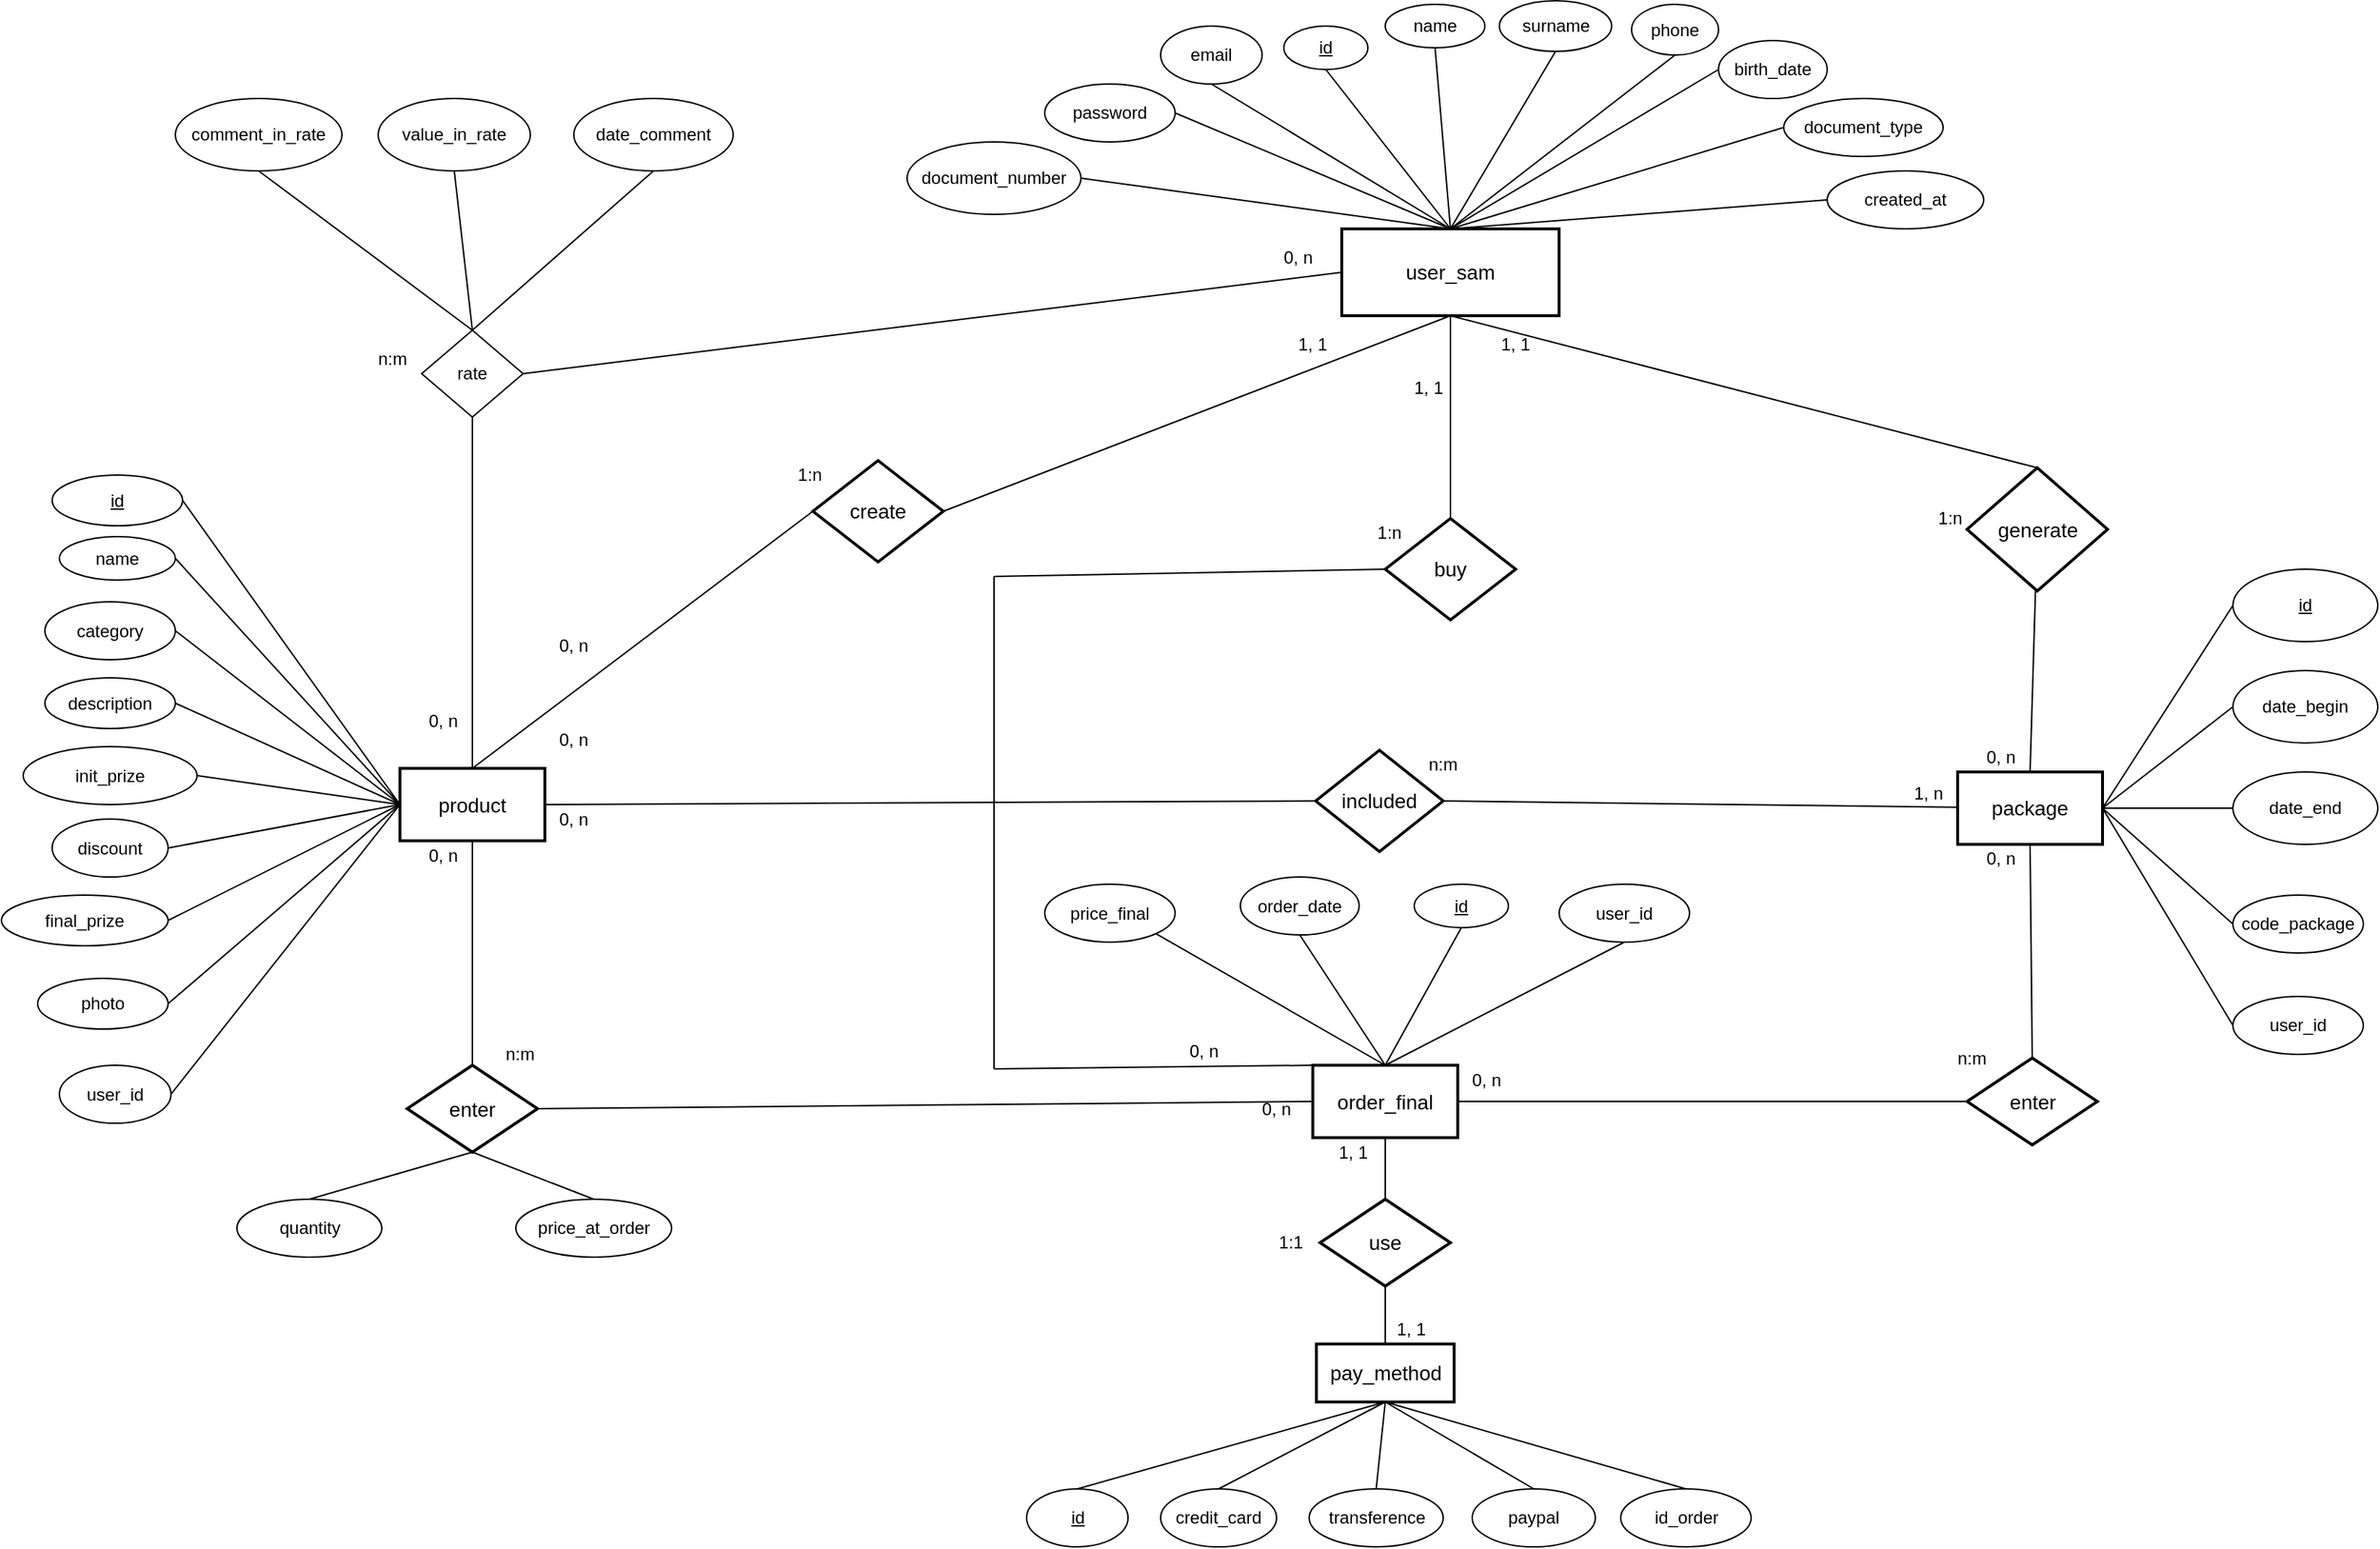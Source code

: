 <mxfile version="12.4.3" type="device" pages="1"><diagram id="G71rT8HJnKsTmtslWKr6" name="Page-1"><mxGraphModel dx="2122" dy="604" grid="1" gridSize="10" guides="1" tooltips="1" connect="1" arrows="1" fold="1" page="1" pageScale="1" pageWidth="850" pageHeight="1100" math="0" shadow="0"><root><mxCell id="0"/><mxCell id="1" parent="0"/><mxCell id="eDVzGxMqrmgZWCTIbUD5-2" value="user_sam" style="strokeWidth=2;whiteSpace=wrap;html=1;align=center;fontSize=14;" parent="1" vertex="1"><mxGeometry x="340" y="260" width="150" height="60" as="geometry"/></mxCell><mxCell id="eDVzGxMqrmgZWCTIbUD5-3" value="name" style="ellipse;whiteSpace=wrap;html=1;" parent="1" vertex="1"><mxGeometry x="370" y="105" width="68.75" height="30" as="geometry"/></mxCell><mxCell id="eDVzGxMqrmgZWCTIbUD5-4" value="surname" style="ellipse;whiteSpace=wrap;html=1;" parent="1" vertex="1"><mxGeometry x="448.75" y="102.5" width="77.5" height="35" as="geometry"/></mxCell><mxCell id="eDVzGxMqrmgZWCTIbUD5-5" value="phone" style="ellipse;whiteSpace=wrap;html=1;" parent="1" vertex="1"><mxGeometry x="540" y="105" width="60" height="35" as="geometry"/></mxCell><mxCell id="eDVzGxMqrmgZWCTIbUD5-7" value="birth_date" style="ellipse;whiteSpace=wrap;html=1;" parent="1" vertex="1"><mxGeometry x="600" y="130" width="75" height="40" as="geometry"/></mxCell><mxCell id="eDVzGxMqrmgZWCTIbUD5-8" value="document_type" style="ellipse;whiteSpace=wrap;html=1;" parent="1" vertex="1"><mxGeometry x="645" y="170" width="110" height="40" as="geometry"/></mxCell><mxCell id="eDVzGxMqrmgZWCTIbUD5-9" value="&lt;u&gt;id&lt;/u&gt;" style="ellipse;whiteSpace=wrap;html=1;" parent="1" vertex="1"><mxGeometry x="300" y="120" width="58" height="30" as="geometry"/></mxCell><mxCell id="eDVzGxMqrmgZWCTIbUD5-10" value="email" style="ellipse;whiteSpace=wrap;html=1;" parent="1" vertex="1"><mxGeometry x="215" y="120" width="70" height="40" as="geometry"/></mxCell><mxCell id="eDVzGxMqrmgZWCTIbUD5-11" value="password" style="ellipse;whiteSpace=wrap;html=1;" parent="1" vertex="1"><mxGeometry x="135" y="160" width="90" height="40" as="geometry"/></mxCell><mxCell id="eDVzGxMqrmgZWCTIbUD5-15" value="" style="endArrow=none;html=1;exitX=1;exitY=0.5;exitDx=0;exitDy=0;entryX=0.5;entryY=0;entryDx=0;entryDy=0;" parent="1" source="eDVzGxMqrmgZWCTIbUD5-11" target="eDVzGxMqrmgZWCTIbUD5-2" edge="1"><mxGeometry width="50" height="50" relative="1" as="geometry"><mxPoint x="10" y="320" as="sourcePoint"/><mxPoint x="420" y="210" as="targetPoint"/></mxGeometry></mxCell><mxCell id="eDVzGxMqrmgZWCTIbUD5-16" value="" style="endArrow=none;html=1;entryX=0.5;entryY=0;entryDx=0;entryDy=0;exitX=0.5;exitY=1;exitDx=0;exitDy=0;" parent="1" source="eDVzGxMqrmgZWCTIbUD5-10" target="eDVzGxMqrmgZWCTIbUD5-2" edge="1"><mxGeometry width="50" height="50" relative="1" as="geometry"><mxPoint x="10" y="320" as="sourcePoint"/><mxPoint x="60" y="270" as="targetPoint"/></mxGeometry></mxCell><mxCell id="eDVzGxMqrmgZWCTIbUD5-17" value="" style="endArrow=none;html=1;entryX=0.5;entryY=0;entryDx=0;entryDy=0;exitX=0.5;exitY=1;exitDx=0;exitDy=0;" parent="1" source="eDVzGxMqrmgZWCTIbUD5-9" target="eDVzGxMqrmgZWCTIbUD5-2" edge="1"><mxGeometry width="50" height="50" relative="1" as="geometry"><mxPoint x="10" y="320" as="sourcePoint"/><mxPoint x="60" y="270" as="targetPoint"/></mxGeometry></mxCell><mxCell id="eDVzGxMqrmgZWCTIbUD5-18" value="" style="endArrow=none;html=1;entryX=0.5;entryY=0;entryDx=0;entryDy=0;exitX=0.5;exitY=1;exitDx=0;exitDy=0;" parent="1" source="eDVzGxMqrmgZWCTIbUD5-3" target="eDVzGxMqrmgZWCTIbUD5-2" edge="1"><mxGeometry width="50" height="50" relative="1" as="geometry"><mxPoint x="10" y="320" as="sourcePoint"/><mxPoint x="60" y="270" as="targetPoint"/></mxGeometry></mxCell><mxCell id="eDVzGxMqrmgZWCTIbUD5-19" value="" style="endArrow=none;html=1;entryX=0.5;entryY=0;entryDx=0;entryDy=0;exitX=0.5;exitY=1;exitDx=0;exitDy=0;" parent="1" source="eDVzGxMqrmgZWCTIbUD5-4" target="eDVzGxMqrmgZWCTIbUD5-2" edge="1"><mxGeometry width="50" height="50" relative="1" as="geometry"><mxPoint x="10" y="320" as="sourcePoint"/><mxPoint x="60" y="270" as="targetPoint"/></mxGeometry></mxCell><mxCell id="eDVzGxMqrmgZWCTIbUD5-20" value="" style="endArrow=none;html=1;entryX=0.5;entryY=0;entryDx=0;entryDy=0;exitX=0.5;exitY=1;exitDx=0;exitDy=0;" parent="1" source="eDVzGxMqrmgZWCTIbUD5-5" target="eDVzGxMqrmgZWCTIbUD5-2" edge="1"><mxGeometry width="50" height="50" relative="1" as="geometry"><mxPoint x="10" y="320" as="sourcePoint"/><mxPoint x="60" y="270" as="targetPoint"/></mxGeometry></mxCell><mxCell id="eDVzGxMqrmgZWCTIbUD5-22" value="" style="endArrow=none;html=1;entryX=0.5;entryY=0;entryDx=0;entryDy=0;exitX=0;exitY=0.5;exitDx=0;exitDy=0;" parent="1" source="eDVzGxMqrmgZWCTIbUD5-7" target="eDVzGxMqrmgZWCTIbUD5-2" edge="1"><mxGeometry width="50" height="50" relative="1" as="geometry"><mxPoint x="10" y="320" as="sourcePoint"/><mxPoint x="60" y="270" as="targetPoint"/></mxGeometry></mxCell><mxCell id="eDVzGxMqrmgZWCTIbUD5-23" value="" style="endArrow=none;html=1;entryX=0;entryY=0.5;entryDx=0;entryDy=0;exitX=0.5;exitY=0;exitDx=0;exitDy=0;" parent="1" source="eDVzGxMqrmgZWCTIbUD5-2" target="eDVzGxMqrmgZWCTIbUD5-8" edge="1"><mxGeometry width="50" height="50" relative="1" as="geometry"><mxPoint x="10" y="320" as="sourcePoint"/><mxPoint x="60" y="270" as="targetPoint"/></mxGeometry></mxCell><mxCell id="eDVzGxMqrmgZWCTIbUD5-27" value="" style="endArrow=none;html=1;entryX=1;entryY=0.5;entryDx=0;entryDy=0;exitX=0.5;exitY=1;exitDx=0;exitDy=0;" parent="1" source="eDVzGxMqrmgZWCTIbUD5-2" target="eDVzGxMqrmgZWCTIbUD5-31" edge="1"><mxGeometry width="50" height="50" relative="1" as="geometry"><mxPoint x="-90" y="600" as="sourcePoint"/><mxPoint x="-160" y="470" as="targetPoint"/></mxGeometry></mxCell><mxCell id="eDVzGxMqrmgZWCTIbUD5-28" value="" style="endArrow=none;html=1;entryX=0.5;entryY=1;entryDx=0;entryDy=0;exitX=0.5;exitY=0;exitDx=0;exitDy=0;" parent="1" source="eDVzGxMqrmgZWCTIbUD5-53" target="eDVzGxMqrmgZWCTIbUD5-2" edge="1"><mxGeometry width="50" height="50" relative="1" as="geometry"><mxPoint x="415" y="460" as="sourcePoint"/><mxPoint x="-40" y="550" as="targetPoint"/></mxGeometry></mxCell><mxCell id="eDVzGxMqrmgZWCTIbUD5-29" value="" style="endArrow=none;html=1;entryX=0.5;entryY=0;entryDx=0;entryDy=0;exitX=0.5;exitY=1;exitDx=0;exitDy=0;" parent="1" source="eDVzGxMqrmgZWCTIbUD5-2" target="eDVzGxMqrmgZWCTIbUD5-65" edge="1"><mxGeometry width="50" height="50" relative="1" as="geometry"><mxPoint x="-90" y="600" as="sourcePoint"/><mxPoint x="860" y="460" as="targetPoint"/></mxGeometry></mxCell><mxCell id="eDVzGxMqrmgZWCTIbUD5-30" value="product" style="strokeWidth=2;whiteSpace=wrap;html=1;align=center;fontSize=14;" parent="1" vertex="1"><mxGeometry x="-310" y="632.5" width="100" height="50" as="geometry"/></mxCell><mxCell id="eDVzGxMqrmgZWCTIbUD5-31" value="create" style="shape=rhombus;strokeWidth=2;fontSize=17;perimeter=rhombusPerimeter;whiteSpace=wrap;html=1;align=center;fontSize=14;" parent="1" vertex="1"><mxGeometry x="-25" y="420" width="90" height="70" as="geometry"/></mxCell><mxCell id="eDVzGxMqrmgZWCTIbUD5-33" value="" style="endArrow=none;html=1;entryX=0.5;entryY=0;entryDx=0;entryDy=0;exitX=0;exitY=0.5;exitDx=0;exitDy=0;" parent="1" source="eDVzGxMqrmgZWCTIbUD5-31" target="eDVzGxMqrmgZWCTIbUD5-30" edge="1"><mxGeometry width="50" height="50" relative="1" as="geometry"><mxPoint x="-90" y="920" as="sourcePoint"/><mxPoint x="-40" y="870" as="targetPoint"/></mxGeometry></mxCell><mxCell id="eDVzGxMqrmgZWCTIbUD5-34" value="&lt;u&gt;id&lt;/u&gt;" style="ellipse;whiteSpace=wrap;html=1;" parent="1" vertex="1"><mxGeometry x="-550" y="430" width="90" height="35" as="geometry"/></mxCell><mxCell id="eDVzGxMqrmgZWCTIbUD5-35" value="name" style="ellipse;whiteSpace=wrap;html=1;" parent="1" vertex="1"><mxGeometry x="-545" y="472.5" width="80" height="30" as="geometry"/></mxCell><mxCell id="eDVzGxMqrmgZWCTIbUD5-36" value="category" style="ellipse;whiteSpace=wrap;html=1;" parent="1" vertex="1"><mxGeometry x="-555" y="517.5" width="90" height="40" as="geometry"/></mxCell><mxCell id="eDVzGxMqrmgZWCTIbUD5-37" value="description" style="ellipse;whiteSpace=wrap;html=1;" parent="1" vertex="1"><mxGeometry x="-555" y="570" width="90" height="35" as="geometry"/></mxCell><mxCell id="eDVzGxMqrmgZWCTIbUD5-38" value="init_prize" style="ellipse;whiteSpace=wrap;html=1;" parent="1" vertex="1"><mxGeometry x="-570" y="617.5" width="120" height="40" as="geometry"/></mxCell><mxCell id="eDVzGxMqrmgZWCTIbUD5-39" value="" style="endArrow=none;html=1;entryX=0;entryY=0.5;entryDx=0;entryDy=0;exitX=1;exitY=0.5;exitDx=0;exitDy=0;" parent="1" source="eDVzGxMqrmgZWCTIbUD5-34" target="eDVzGxMqrmgZWCTIbUD5-30" edge="1"><mxGeometry width="50" height="50" relative="1" as="geometry"><mxPoint x="-320" y="847.5" as="sourcePoint"/><mxPoint x="-270" y="797.5" as="targetPoint"/></mxGeometry></mxCell><mxCell id="eDVzGxMqrmgZWCTIbUD5-40" value="" style="endArrow=none;html=1;entryX=0;entryY=0.5;entryDx=0;entryDy=0;exitX=1;exitY=0.5;exitDx=0;exitDy=0;" parent="1" source="eDVzGxMqrmgZWCTIbUD5-35" target="eDVzGxMqrmgZWCTIbUD5-30" edge="1"><mxGeometry width="50" height="50" relative="1" as="geometry"><mxPoint x="-320" y="847.5" as="sourcePoint"/><mxPoint x="-270" y="797.5" as="targetPoint"/></mxGeometry></mxCell><mxCell id="eDVzGxMqrmgZWCTIbUD5-41" value="" style="endArrow=none;html=1;entryX=0;entryY=0.5;entryDx=0;entryDy=0;exitX=1;exitY=0.5;exitDx=0;exitDy=0;" parent="1" source="eDVzGxMqrmgZWCTIbUD5-36" target="eDVzGxMqrmgZWCTIbUD5-30" edge="1"><mxGeometry width="50" height="50" relative="1" as="geometry"><mxPoint x="-320" y="847.5" as="sourcePoint"/><mxPoint x="-270" y="797.5" as="targetPoint"/></mxGeometry></mxCell><mxCell id="eDVzGxMqrmgZWCTIbUD5-43" value="" style="endArrow=none;html=1;entryX=0;entryY=0.5;entryDx=0;entryDy=0;exitX=1;exitY=0.5;exitDx=0;exitDy=0;" parent="1" source="eDVzGxMqrmgZWCTIbUD5-37" target="eDVzGxMqrmgZWCTIbUD5-30" edge="1"><mxGeometry width="50" height="50" relative="1" as="geometry"><mxPoint x="-320" y="917.5" as="sourcePoint"/><mxPoint x="-270" y="867.5" as="targetPoint"/></mxGeometry></mxCell><mxCell id="eDVzGxMqrmgZWCTIbUD5-44" value="" style="endArrow=none;html=1;entryX=0;entryY=0.5;entryDx=0;entryDy=0;exitX=1;exitY=0.5;exitDx=0;exitDy=0;" parent="1" source="eDVzGxMqrmgZWCTIbUD5-38" target="eDVzGxMqrmgZWCTIbUD5-30" edge="1"><mxGeometry width="50" height="50" relative="1" as="geometry"><mxPoint x="-320" y="847.5" as="sourcePoint"/><mxPoint x="-270" y="797.5" as="targetPoint"/></mxGeometry></mxCell><mxCell id="eDVzGxMqrmgZWCTIbUD5-45" value="discount" style="ellipse;whiteSpace=wrap;html=1;" parent="1" vertex="1"><mxGeometry x="-550" y="667.5" width="80" height="40" as="geometry"/></mxCell><mxCell id="eDVzGxMqrmgZWCTIbUD5-46" value="" style="endArrow=none;html=1;entryX=0;entryY=0.5;entryDx=0;entryDy=0;exitX=1;exitY=0.5;exitDx=0;exitDy=0;" parent="1" source="eDVzGxMqrmgZWCTIbUD5-45" target="eDVzGxMqrmgZWCTIbUD5-30" edge="1"><mxGeometry width="50" height="50" relative="1" as="geometry"><mxPoint x="-320" y="907.5" as="sourcePoint"/><mxPoint x="-270" y="857.5" as="targetPoint"/></mxGeometry></mxCell><mxCell id="eDVzGxMqrmgZWCTIbUD5-47" value="enter" style="shape=rhombus;strokeWidth=2;fontSize=17;perimeter=rhombusPerimeter;whiteSpace=wrap;html=1;align=center;fontSize=14;" parent="1" vertex="1"><mxGeometry x="-305" y="837.5" width="90" height="60" as="geometry"/></mxCell><mxCell id="eDVzGxMqrmgZWCTIbUD5-48" value="order_final" style="strokeWidth=2;whiteSpace=wrap;html=1;align=center;fontSize=14;" parent="1" vertex="1"><mxGeometry x="320" y="837.5" width="100" height="50" as="geometry"/></mxCell><mxCell id="eDVzGxMqrmgZWCTIbUD5-53" value="buy" style="shape=rhombus;strokeWidth=2;fontSize=17;perimeter=rhombusPerimeter;whiteSpace=wrap;html=1;align=center;fontSize=14;" parent="1" vertex="1"><mxGeometry x="370" y="460" width="90" height="70" as="geometry"/></mxCell><mxCell id="eDVzGxMqrmgZWCTIbUD5-64" value="package" style="strokeWidth=2;whiteSpace=wrap;html=1;align=center;fontSize=14;" parent="1" vertex="1"><mxGeometry x="765" y="635" width="100" height="50" as="geometry"/></mxCell><mxCell id="eDVzGxMqrmgZWCTIbUD5-65" value="generate" style="shape=rhombus;strokeWidth=2;fontSize=17;perimeter=rhombusPerimeter;whiteSpace=wrap;html=1;align=center;fontSize=14;" parent="1" vertex="1"><mxGeometry x="771.5" y="425" width="97" height="85" as="geometry"/></mxCell><mxCell id="eDVzGxMqrmgZWCTIbUD5-67" value="" style="endArrow=none;html=1;entryX=0.5;entryY=0;entryDx=0;entryDy=0;" parent="1" source="eDVzGxMqrmgZWCTIbUD5-65" target="eDVzGxMqrmgZWCTIbUD5-64" edge="1"><mxGeometry width="50" height="50" relative="1" as="geometry"><mxPoint x="820" y="625" as="sourcePoint"/><mxPoint x="820" y="645.711" as="targetPoint"/></mxGeometry></mxCell><mxCell id="eDVzGxMqrmgZWCTIbUD5-68" value="included" style="shape=rhombus;strokeWidth=2;fontSize=17;perimeter=rhombusPerimeter;whiteSpace=wrap;html=1;align=center;fontSize=14;" parent="1" vertex="1"><mxGeometry x="322" y="620" width="88" height="70" as="geometry"/></mxCell><mxCell id="eDVzGxMqrmgZWCTIbUD5-69" value="" style="endArrow=none;html=1;entryX=0;entryY=0.5;entryDx=0;entryDy=0;exitX=1;exitY=0.5;exitDx=0;exitDy=0;" parent="1" source="eDVzGxMqrmgZWCTIbUD5-30" target="eDVzGxMqrmgZWCTIbUD5-68" edge="1"><mxGeometry width="50" height="50" relative="1" as="geometry"><mxPoint x="-250" y="1200" as="sourcePoint"/><mxPoint x="-200" y="1150" as="targetPoint"/></mxGeometry></mxCell><mxCell id="eDVzGxMqrmgZWCTIbUD5-70" value="" style="endArrow=none;html=1;entryX=1;entryY=0.5;entryDx=0;entryDy=0;" parent="1" source="eDVzGxMqrmgZWCTIbUD5-64" target="eDVzGxMqrmgZWCTIbUD5-68" edge="1"><mxGeometry width="50" height="50" relative="1" as="geometry"><mxPoint x="739.289" y="910" as="sourcePoint"/><mxPoint x="739.289" y="860" as="targetPoint"/></mxGeometry></mxCell><mxCell id="eDVzGxMqrmgZWCTIbUD5-72" value="enter" style="shape=rhombus;strokeWidth=2;fontSize=17;perimeter=rhombusPerimeter;whiteSpace=wrap;html=1;align=center;fontSize=14;" parent="1" vertex="1"><mxGeometry x="771.5" y="832.5" width="90" height="60" as="geometry"/></mxCell><mxCell id="eDVzGxMqrmgZWCTIbUD5-75" value="" style="endArrow=none;html=1;entryX=0.5;entryY=1;entryDx=0;entryDy=0;exitX=0.5;exitY=0;exitDx=0;exitDy=0;" parent="1" source="eDVzGxMqrmgZWCTIbUD5-72" target="eDVzGxMqrmgZWCTIbUD5-64" edge="1"><mxGeometry width="50" height="50" relative="1" as="geometry"><mxPoint x="800" y="860" as="sourcePoint"/><mxPoint x="850" y="810" as="targetPoint"/></mxGeometry></mxCell><mxCell id="eDVzGxMqrmgZWCTIbUD5-76" value="" style="endArrow=none;html=1;entryX=0;entryY=0.5;entryDx=0;entryDy=0;exitX=1;exitY=0.5;exitDx=0;exitDy=0;" parent="1" source="eDVzGxMqrmgZWCTIbUD5-48" target="eDVzGxMqrmgZWCTIbUD5-72" edge="1"><mxGeometry width="50" height="50" relative="1" as="geometry"><mxPoint x="630" y="1090" as="sourcePoint"/><mxPoint x="680" y="1040" as="targetPoint"/></mxGeometry></mxCell><mxCell id="eDVzGxMqrmgZWCTIbUD5-77" value="&lt;u&gt;id&lt;/u&gt;" style="ellipse;whiteSpace=wrap;html=1;" parent="1" vertex="1"><mxGeometry x="955" y="495" width="100" height="50" as="geometry"/></mxCell><mxCell id="eDVzGxMqrmgZWCTIbUD5-78" value="date_begin" style="ellipse;whiteSpace=wrap;html=1;" parent="1" vertex="1"><mxGeometry x="955" y="565" width="100" height="50" as="geometry"/></mxCell><mxCell id="eDVzGxMqrmgZWCTIbUD5-79" value="date_end" style="ellipse;whiteSpace=wrap;html=1;" parent="1" vertex="1"><mxGeometry x="955" y="635" width="100" height="50" as="geometry"/></mxCell><mxCell id="eDVzGxMqrmgZWCTIbUD5-80" value="code_package" style="ellipse;whiteSpace=wrap;html=1;" parent="1" vertex="1"><mxGeometry x="955" y="720" width="90" height="40" as="geometry"/></mxCell><mxCell id="eDVzGxMqrmgZWCTIbUD5-81" value="user_id" style="ellipse;whiteSpace=wrap;html=1;" parent="1" vertex="1"><mxGeometry x="955" y="790" width="90" height="40" as="geometry"/></mxCell><mxCell id="eDVzGxMqrmgZWCTIbUD5-84" style="edgeStyle=orthogonalEdgeStyle;rounded=0;orthogonalLoop=1;jettySize=auto;html=1;exitX=0.5;exitY=1;exitDx=0;exitDy=0;endArrow=none;endFill=0;" parent="1" edge="1"><mxGeometry relative="1" as="geometry"><mxPoint x="990" y="890" as="sourcePoint"/><mxPoint x="990" y="890" as="targetPoint"/></mxGeometry></mxCell><mxCell id="eDVzGxMqrmgZWCTIbUD5-85" value="" style="endArrow=none;html=1;entryX=0;entryY=0.5;entryDx=0;entryDy=0;exitX=1;exitY=0.5;exitDx=0;exitDy=0;" parent="1" source="eDVzGxMqrmgZWCTIbUD5-64" target="eDVzGxMqrmgZWCTIbUD5-77" edge="1"><mxGeometry width="50" height="50" relative="1" as="geometry"><mxPoint x="880" y="660" as="sourcePoint"/><mxPoint x="930" y="610" as="targetPoint"/></mxGeometry></mxCell><mxCell id="eDVzGxMqrmgZWCTIbUD5-86" value="" style="endArrow=none;html=1;entryX=0;entryY=0.5;entryDx=0;entryDy=0;exitX=1;exitY=0.5;exitDx=0;exitDy=0;" parent="1" source="eDVzGxMqrmgZWCTIbUD5-64" target="eDVzGxMqrmgZWCTIbUD5-78" edge="1"><mxGeometry width="50" height="50" relative="1" as="geometry"><mxPoint x="910" y="760" as="sourcePoint"/><mxPoint x="960" y="710" as="targetPoint"/></mxGeometry></mxCell><mxCell id="eDVzGxMqrmgZWCTIbUD5-87" value="" style="endArrow=none;html=1;entryX=0;entryY=0.5;entryDx=0;entryDy=0;exitX=1;exitY=0.5;exitDx=0;exitDy=0;" parent="1" source="eDVzGxMqrmgZWCTIbUD5-64" target="eDVzGxMqrmgZWCTIbUD5-79" edge="1"><mxGeometry width="50" height="50" relative="1" as="geometry"><mxPoint x="870" y="820" as="sourcePoint"/><mxPoint x="920" y="770" as="targetPoint"/></mxGeometry></mxCell><mxCell id="eDVzGxMqrmgZWCTIbUD5-88" value="" style="endArrow=none;html=1;entryX=0;entryY=0.5;entryDx=0;entryDy=0;exitX=1;exitY=0.5;exitDx=0;exitDy=0;" parent="1" source="eDVzGxMqrmgZWCTIbUD5-64" target="eDVzGxMqrmgZWCTIbUD5-80" edge="1"><mxGeometry width="50" height="50" relative="1" as="geometry"><mxPoint x="880" y="860" as="sourcePoint"/><mxPoint x="930" y="810" as="targetPoint"/></mxGeometry></mxCell><mxCell id="eDVzGxMqrmgZWCTIbUD5-89" value="" style="endArrow=none;html=1;entryX=0;entryY=0.5;entryDx=0;entryDy=0;exitX=1;exitY=0.5;exitDx=0;exitDy=0;" parent="1" source="eDVzGxMqrmgZWCTIbUD5-64" target="eDVzGxMqrmgZWCTIbUD5-81" edge="1"><mxGeometry width="50" height="50" relative="1" as="geometry"><mxPoint x="870" y="840" as="sourcePoint"/><mxPoint x="920" y="790" as="targetPoint"/></mxGeometry></mxCell><mxCell id="eDVzGxMqrmgZWCTIbUD5-94" value="quantity" style="ellipse;whiteSpace=wrap;html=1;" parent="1" vertex="1"><mxGeometry x="-422.5" y="930" width="100" height="40" as="geometry"/></mxCell><mxCell id="eDVzGxMqrmgZWCTIbUD5-95" value="price_at_order" style="ellipse;whiteSpace=wrap;html=1;" parent="1" vertex="1"><mxGeometry x="-230" y="930" width="107.5" height="40" as="geometry"/></mxCell><mxCell id="eDVzGxMqrmgZWCTIbUD5-96" value="" style="endArrow=none;html=1;entryX=0.5;entryY=0;entryDx=0;entryDy=0;exitX=0.5;exitY=1;exitDx=0;exitDy=0;" parent="1" source="eDVzGxMqrmgZWCTIbUD5-47" target="eDVzGxMqrmgZWCTIbUD5-94" edge="1"><mxGeometry width="50" height="50" relative="1" as="geometry"><mxPoint x="-462.5" y="1060" as="sourcePoint"/><mxPoint x="-412.5" y="1010" as="targetPoint"/></mxGeometry></mxCell><mxCell id="eDVzGxMqrmgZWCTIbUD5-97" value="" style="endArrow=none;html=1;entryX=0.5;entryY=0;entryDx=0;entryDy=0;exitX=0.5;exitY=1;exitDx=0;exitDy=0;" parent="1" source="eDVzGxMqrmgZWCTIbUD5-47" target="eDVzGxMqrmgZWCTIbUD5-95" edge="1"><mxGeometry width="50" height="50" relative="1" as="geometry"><mxPoint x="-392.5" y="1040" as="sourcePoint"/><mxPoint x="-342.5" y="990" as="targetPoint"/></mxGeometry></mxCell><mxCell id="eDVzGxMqrmgZWCTIbUD5-106" value="price_final" style="ellipse;whiteSpace=wrap;html=1;" parent="1" vertex="1"><mxGeometry x="135" y="712.5" width="90" height="40" as="geometry"/></mxCell><mxCell id="eDVzGxMqrmgZWCTIbUD5-107" value="&lt;u&gt;id&lt;/u&gt;" style="ellipse;whiteSpace=wrap;html=1;" parent="1" vertex="1"><mxGeometry x="390" y="712.5" width="65" height="30" as="geometry"/></mxCell><mxCell id="eDVzGxMqrmgZWCTIbUD5-108" value="user_id" style="ellipse;whiteSpace=wrap;html=1;" parent="1" vertex="1"><mxGeometry x="490" y="712.5" width="90" height="40" as="geometry"/></mxCell><mxCell id="eDVzGxMqrmgZWCTIbUD5-109" value="" style="endArrow=none;html=1;entryX=0.5;entryY=0;entryDx=0;entryDy=0;exitX=1;exitY=1;exitDx=0;exitDy=0;" parent="1" source="eDVzGxMqrmgZWCTIbUD5-106" target="eDVzGxMqrmgZWCTIbUD5-48" edge="1"><mxGeometry width="50" height="50" relative="1" as="geometry"><mxPoint x="395" y="982.5" as="sourcePoint"/><mxPoint x="445" y="932.5" as="targetPoint"/></mxGeometry></mxCell><mxCell id="eDVzGxMqrmgZWCTIbUD5-110" value="" style="endArrow=none;html=1;entryX=0.5;entryY=1;entryDx=0;entryDy=0;exitX=0.5;exitY=0;exitDx=0;exitDy=0;" parent="1" source="eDVzGxMqrmgZWCTIbUD5-48" target="eDVzGxMqrmgZWCTIbUD5-107" edge="1"><mxGeometry width="50" height="50" relative="1" as="geometry"><mxPoint x="345" y="1012.5" as="sourcePoint"/><mxPoint x="395" y="962.5" as="targetPoint"/></mxGeometry></mxCell><mxCell id="eDVzGxMqrmgZWCTIbUD5-111" value="" style="endArrow=none;html=1;entryX=0.5;entryY=1;entryDx=0;entryDy=0;exitX=0.5;exitY=0;exitDx=0;exitDy=0;" parent="1" source="eDVzGxMqrmgZWCTIbUD5-48" target="eDVzGxMqrmgZWCTIbUD5-108" edge="1"><mxGeometry width="50" height="50" relative="1" as="geometry"><mxPoint x="485" y="842.5" as="sourcePoint"/><mxPoint x="535" y="792.5" as="targetPoint"/></mxGeometry></mxCell><mxCell id="eDVzGxMqrmgZWCTIbUD5-117" value="use" style="shape=rhombus;strokeWidth=2;fontSize=17;perimeter=rhombusPerimeter;whiteSpace=wrap;html=1;align=center;fontSize=14;" parent="1" vertex="1"><mxGeometry x="325" y="930" width="90" height="60" as="geometry"/></mxCell><mxCell id="eDVzGxMqrmgZWCTIbUD5-118" value="pay_method" style="strokeWidth=2;whiteSpace=wrap;html=1;align=center;fontSize=14;" parent="1" vertex="1"><mxGeometry x="322.5" y="1030" width="95" height="40" as="geometry"/></mxCell><mxCell id="eDVzGxMqrmgZWCTIbUD5-119" value="credit_card" style="ellipse;whiteSpace=wrap;html=1;" parent="1" vertex="1"><mxGeometry x="215" y="1130" width="80" height="40" as="geometry"/></mxCell><mxCell id="eDVzGxMqrmgZWCTIbUD5-120" value="transference" style="ellipse;whiteSpace=wrap;html=1;" parent="1" vertex="1"><mxGeometry x="317.5" y="1130" width="92.5" height="40" as="geometry"/></mxCell><mxCell id="eDVzGxMqrmgZWCTIbUD5-121" value="paypal" style="ellipse;whiteSpace=wrap;html=1;" parent="1" vertex="1"><mxGeometry x="430" y="1130" width="85" height="40" as="geometry"/></mxCell><mxCell id="eDVzGxMqrmgZWCTIbUD5-122" value="" style="endArrow=none;html=1;entryX=0.5;entryY=1;entryDx=0;entryDy=0;exitX=0.5;exitY=0;exitDx=0;exitDy=0;" parent="1" source="eDVzGxMqrmgZWCTIbUD5-117" target="eDVzGxMqrmgZWCTIbUD5-48" edge="1"><mxGeometry width="50" height="50" relative="1" as="geometry"><mxPoint x="220" y="1220" as="sourcePoint"/><mxPoint x="270" y="1170" as="targetPoint"/></mxGeometry></mxCell><mxCell id="eDVzGxMqrmgZWCTIbUD5-123" value="" style="endArrow=none;html=1;entryX=0.5;entryY=1;entryDx=0;entryDy=0;exitX=0.5;exitY=0;exitDx=0;exitDy=0;" parent="1" source="eDVzGxMqrmgZWCTIbUD5-118" target="eDVzGxMqrmgZWCTIbUD5-117" edge="1"><mxGeometry width="50" height="50" relative="1" as="geometry"><mxPoint x="202.5" y="1040" as="sourcePoint"/><mxPoint x="252.5" y="990" as="targetPoint"/></mxGeometry></mxCell><mxCell id="eDVzGxMqrmgZWCTIbUD5-124" value="" style="endArrow=none;html=1;entryX=0.5;entryY=1;entryDx=0;entryDy=0;exitX=0.5;exitY=0;exitDx=0;exitDy=0;" parent="1" source="eDVzGxMqrmgZWCTIbUD5-119" target="eDVzGxMqrmgZWCTIbUD5-118" edge="1"><mxGeometry width="50" height="50" relative="1" as="geometry"><mxPoint x="122.5" y="1090" as="sourcePoint"/><mxPoint x="172.5" y="1040" as="targetPoint"/></mxGeometry></mxCell><mxCell id="eDVzGxMqrmgZWCTIbUD5-125" value="" style="endArrow=none;html=1;entryX=0.5;entryY=1;entryDx=0;entryDy=0;exitX=0.5;exitY=0;exitDx=0;exitDy=0;" parent="1" source="eDVzGxMqrmgZWCTIbUD5-120" target="eDVzGxMqrmgZWCTIbUD5-118" edge="1"><mxGeometry width="50" height="50" relative="1" as="geometry"><mxPoint x="92.5" y="1110" as="sourcePoint"/><mxPoint x="142.5" y="1060" as="targetPoint"/></mxGeometry></mxCell><mxCell id="eDVzGxMqrmgZWCTIbUD5-126" value="" style="endArrow=none;html=1;entryX=0.5;entryY=1;entryDx=0;entryDy=0;exitX=0.5;exitY=0;exitDx=0;exitDy=0;" parent="1" source="eDVzGxMqrmgZWCTIbUD5-121" target="eDVzGxMqrmgZWCTIbUD5-118" edge="1"><mxGeometry width="50" height="50" relative="1" as="geometry"><mxPoint x="472.5" y="1120" as="sourcePoint"/><mxPoint x="522.5" y="1070" as="targetPoint"/></mxGeometry></mxCell><mxCell id="eDVzGxMqrmgZWCTIbUD5-140" value="0, n" style="text;html=1;strokeColor=none;fillColor=none;align=center;verticalAlign=middle;whiteSpace=wrap;rounded=0;" parent="1" vertex="1"><mxGeometry x="-210" y="537.5" width="40" height="20" as="geometry"/></mxCell><mxCell id="eDVzGxMqrmgZWCTIbUD5-141" value="0, n" style="text;html=1;strokeColor=none;fillColor=none;align=center;verticalAlign=middle;whiteSpace=wrap;rounded=0;" parent="1" vertex="1"><mxGeometry x="-300" y="682.5" width="40" height="20" as="geometry"/></mxCell><mxCell id="eDVzGxMqrmgZWCTIbUD5-142" value="0, n" style="text;html=1;strokeColor=none;fillColor=none;align=center;verticalAlign=middle;whiteSpace=wrap;rounded=0;" parent="1" vertex="1"><mxGeometry x="275" y="857.5" width="40" height="20" as="geometry"/></mxCell><mxCell id="eDVzGxMqrmgZWCTIbUD5-143" value="0, n" style="text;html=1;strokeColor=none;fillColor=none;align=center;verticalAlign=middle;whiteSpace=wrap;rounded=0;" parent="1" vertex="1"><mxGeometry x="420" y="837.5" width="40" height="20" as="geometry"/></mxCell><mxCell id="eDVzGxMqrmgZWCTIbUD5-144" value="0, n" style="text;html=1;strokeColor=none;fillColor=none;align=center;verticalAlign=middle;whiteSpace=wrap;rounded=0;" parent="1" vertex="1"><mxGeometry x="775" y="685" width="40" height="20" as="geometry"/></mxCell><mxCell id="eDVzGxMqrmgZWCTIbUD5-145" value="0, n" style="text;html=1;strokeColor=none;fillColor=none;align=center;verticalAlign=middle;whiteSpace=wrap;rounded=0;" parent="1" vertex="1"><mxGeometry x="775" y="615" width="40" height="20" as="geometry"/></mxCell><mxCell id="eDVzGxMqrmgZWCTIbUD5-149" value="1, 1" style="text;html=1;strokeColor=none;fillColor=none;align=center;verticalAlign=middle;whiteSpace=wrap;rounded=0;" parent="1" vertex="1"><mxGeometry x="300" y="330" width="40" height="20" as="geometry"/></mxCell><mxCell id="eDVzGxMqrmgZWCTIbUD5-160" value="0, n" style="text;html=1;strokeColor=none;fillColor=none;align=center;verticalAlign=middle;whiteSpace=wrap;rounded=0;" parent="1" vertex="1"><mxGeometry x="-210" y="602.5" width="40" height="20" as="geometry"/></mxCell><mxCell id="eDVzGxMqrmgZWCTIbUD5-161" value="0, n" style="text;html=1;strokeColor=none;fillColor=none;align=center;verticalAlign=middle;whiteSpace=wrap;rounded=0;" parent="1" vertex="1"><mxGeometry x="-210" y="657.5" width="40" height="20" as="geometry"/></mxCell><mxCell id="eDVzGxMqrmgZWCTIbUD5-163" value="n:m" style="text;html=1;strokeColor=none;fillColor=none;align=center;verticalAlign=middle;whiteSpace=wrap;rounded=0;" parent="1" vertex="1"><mxGeometry x="390" y="620" width="40" height="20" as="geometry"/></mxCell><mxCell id="eDVzGxMqrmgZWCTIbUD5-165" value="n:m" style="text;html=1;strokeColor=none;fillColor=none;align=center;verticalAlign=middle;whiteSpace=wrap;rounded=0;" parent="1" vertex="1"><mxGeometry x="755" y="822.5" width="40" height="20" as="geometry"/></mxCell><mxCell id="eDVzGxMqrmgZWCTIbUD5-170" value="1, 1" style="text;html=1;strokeColor=none;fillColor=none;align=center;verticalAlign=middle;whiteSpace=wrap;rounded=0;" parent="1" vertex="1"><mxGeometry x="367.5" y="1010" width="40" height="20" as="geometry"/></mxCell><mxCell id="eDVzGxMqrmgZWCTIbUD5-171" value="1, 1" style="text;html=1;strokeColor=none;fillColor=none;align=center;verticalAlign=middle;whiteSpace=wrap;rounded=0;" parent="1" vertex="1"><mxGeometry x="327.5" y="887.5" width="40" height="20" as="geometry"/></mxCell><mxCell id="eDVzGxMqrmgZWCTIbUD5-172" value="1:1" style="text;html=1;strokeColor=none;fillColor=none;align=center;verticalAlign=middle;whiteSpace=wrap;rounded=0;" parent="1" vertex="1"><mxGeometry x="285" y="950" width="40" height="20" as="geometry"/></mxCell><mxCell id="eDVzGxMqrmgZWCTIbUD5-173" value="n:m" style="text;html=1;strokeColor=none;fillColor=none;align=center;verticalAlign=middle;whiteSpace=wrap;rounded=0;" parent="1" vertex="1"><mxGeometry x="-247.5" y="820" width="40" height="20" as="geometry"/></mxCell><mxCell id="eDVzGxMqrmgZWCTIbUD5-174" value="1, 1" style="text;html=1;strokeColor=none;fillColor=none;align=center;verticalAlign=middle;whiteSpace=wrap;rounded=0;" parent="1" vertex="1"><mxGeometry x="440" y="330" width="40" height="20" as="geometry"/></mxCell><mxCell id="eDVzGxMqrmgZWCTIbUD5-175" value="1, n" style="text;html=1;strokeColor=none;fillColor=none;align=center;verticalAlign=middle;whiteSpace=wrap;rounded=0;" parent="1" vertex="1"><mxGeometry x="725" y="640" width="40" height="20" as="geometry"/></mxCell><mxCell id="DxGzMp2sjbI9t2fMH4TR-1" value="&lt;u&gt;id&lt;/u&gt;" style="ellipse;whiteSpace=wrap;html=1;" parent="1" vertex="1"><mxGeometry x="122.5" y="1130" width="70" height="40" as="geometry"/></mxCell><mxCell id="DxGzMp2sjbI9t2fMH4TR-2" value="" style="endArrow=none;html=1;exitX=0.5;exitY=0;exitDx=0;exitDy=0;entryX=0.5;entryY=1;entryDx=0;entryDy=0;" parent="1" source="DxGzMp2sjbI9t2fMH4TR-1" target="eDVzGxMqrmgZWCTIbUD5-118" edge="1"><mxGeometry width="50" height="50" relative="1" as="geometry"><mxPoint x="222.5" y="1050" as="sourcePoint"/><mxPoint x="272.5" y="1000" as="targetPoint"/></mxGeometry></mxCell><mxCell id="0FnIapHxkTHxQF9ieTjv-3" value="1:n" style="text;html=1;strokeColor=none;fillColor=none;align=center;verticalAlign=middle;whiteSpace=wrap;rounded=0;" parent="1" vertex="1"><mxGeometry x="-47.5" y="420" width="40" height="20" as="geometry"/></mxCell><mxCell id="0FnIapHxkTHxQF9ieTjv-5" value="1:n" style="text;html=1;strokeColor=none;fillColor=none;align=center;verticalAlign=middle;whiteSpace=wrap;rounded=0;" parent="1" vertex="1"><mxGeometry x="740" y="450" width="40" height="20" as="geometry"/></mxCell><mxCell id="8elOy0MOnQf7wbGh-ZPX-1" value="document_number" style="ellipse;whiteSpace=wrap;html=1;" vertex="1" parent="1"><mxGeometry x="40" y="200" width="120" height="50" as="geometry"/></mxCell><mxCell id="8elOy0MOnQf7wbGh-ZPX-2" value="created_at" style="ellipse;whiteSpace=wrap;html=1;" vertex="1" parent="1"><mxGeometry x="675" y="220" width="108" height="40" as="geometry"/></mxCell><mxCell id="8elOy0MOnQf7wbGh-ZPX-3" value="" style="endArrow=none;html=1;exitX=1;exitY=0.5;exitDx=0;exitDy=0;entryX=0.5;entryY=0;entryDx=0;entryDy=0;" edge="1" parent="1" source="8elOy0MOnQf7wbGh-ZPX-1" target="eDVzGxMqrmgZWCTIbUD5-2"><mxGeometry width="50" height="50" relative="1" as="geometry"><mxPoint x="170" y="280" as="sourcePoint"/><mxPoint x="220" y="230" as="targetPoint"/></mxGeometry></mxCell><mxCell id="8elOy0MOnQf7wbGh-ZPX-4" value="" style="endArrow=none;html=1;exitX=0.5;exitY=0;exitDx=0;exitDy=0;entryX=0;entryY=0.5;entryDx=0;entryDy=0;" edge="1" parent="1" source="eDVzGxMqrmgZWCTIbUD5-2" target="8elOy0MOnQf7wbGh-ZPX-2"><mxGeometry width="50" height="50" relative="1" as="geometry"><mxPoint x="610" y="270" as="sourcePoint"/><mxPoint x="660" y="220" as="targetPoint"/></mxGeometry></mxCell><mxCell id="8elOy0MOnQf7wbGh-ZPX-5" value="1, 1" style="text;html=1;strokeColor=none;fillColor=none;align=center;verticalAlign=middle;whiteSpace=wrap;rounded=0;" vertex="1" parent="1"><mxGeometry x="380" y="360" width="40" height="20" as="geometry"/></mxCell><mxCell id="8elOy0MOnQf7wbGh-ZPX-7" value="1:n" style="text;html=1;strokeColor=none;fillColor=none;align=center;verticalAlign=middle;whiteSpace=wrap;rounded=0;" vertex="1" parent="1"><mxGeometry x="352.5" y="460" width="40" height="20" as="geometry"/></mxCell><mxCell id="8elOy0MOnQf7wbGh-ZPX-9" value="final_prize" style="ellipse;whiteSpace=wrap;html=1;" vertex="1" parent="1"><mxGeometry x="-585" y="720" width="115" height="35" as="geometry"/></mxCell><mxCell id="8elOy0MOnQf7wbGh-ZPX-10" value="photo" style="ellipse;whiteSpace=wrap;html=1;" vertex="1" parent="1"><mxGeometry x="-560" y="777.5" width="90" height="35" as="geometry"/></mxCell><mxCell id="8elOy0MOnQf7wbGh-ZPX-11" value="user_id" style="ellipse;whiteSpace=wrap;html=1;" vertex="1" parent="1"><mxGeometry x="-545" y="837.5" width="77" height="40" as="geometry"/></mxCell><mxCell id="8elOy0MOnQf7wbGh-ZPX-12" value="" style="endArrow=none;html=1;entryX=0;entryY=0.5;entryDx=0;entryDy=0;exitX=1;exitY=0.5;exitDx=0;exitDy=0;" edge="1" parent="1" source="8elOy0MOnQf7wbGh-ZPX-9" target="eDVzGxMqrmgZWCTIbUD5-30"><mxGeometry width="50" height="50" relative="1" as="geometry"><mxPoint x="-450" y="720" as="sourcePoint"/><mxPoint x="-360" y="707.5" as="targetPoint"/></mxGeometry></mxCell><mxCell id="8elOy0MOnQf7wbGh-ZPX-13" value="" style="endArrow=none;html=1;exitX=1;exitY=0.5;exitDx=0;exitDy=0;entryX=0;entryY=0.5;entryDx=0;entryDy=0;" edge="1" parent="1" source="8elOy0MOnQf7wbGh-ZPX-10" target="eDVzGxMqrmgZWCTIbUD5-30"><mxGeometry width="50" height="50" relative="1" as="geometry"><mxPoint x="-380" y="787.5" as="sourcePoint"/><mxPoint x="-330" y="737.5" as="targetPoint"/></mxGeometry></mxCell><mxCell id="8elOy0MOnQf7wbGh-ZPX-14" value="" style="endArrow=none;html=1;exitX=1;exitY=0.5;exitDx=0;exitDy=0;entryX=0;entryY=0.5;entryDx=0;entryDy=0;" edge="1" parent="1" source="8elOy0MOnQf7wbGh-ZPX-11" target="eDVzGxMqrmgZWCTIbUD5-30"><mxGeometry width="50" height="50" relative="1" as="geometry"><mxPoint x="-390" y="797.5" as="sourcePoint"/><mxPoint x="-310" y="647.5" as="targetPoint"/></mxGeometry></mxCell><mxCell id="8elOy0MOnQf7wbGh-ZPX-17" value="order_date" style="ellipse;whiteSpace=wrap;html=1;" vertex="1" parent="1"><mxGeometry x="270" y="707.5" width="82" height="40" as="geometry"/></mxCell><mxCell id="8elOy0MOnQf7wbGh-ZPX-18" value="" style="endArrow=none;html=1;entryX=0.5;entryY=1;entryDx=0;entryDy=0;exitX=0.5;exitY=0;exitDx=0;exitDy=0;" edge="1" parent="1" source="eDVzGxMqrmgZWCTIbUD5-48" target="8elOy0MOnQf7wbGh-ZPX-17"><mxGeometry width="50" height="50" relative="1" as="geometry"><mxPoint x="325" y="812.5" as="sourcePoint"/><mxPoint x="375" y="762.5" as="targetPoint"/></mxGeometry></mxCell><mxCell id="8elOy0MOnQf7wbGh-ZPX-19" value="id_order" style="ellipse;whiteSpace=wrap;html=1;" vertex="1" parent="1"><mxGeometry x="532.5" y="1130" width="90" height="40" as="geometry"/></mxCell><mxCell id="8elOy0MOnQf7wbGh-ZPX-20" value="" style="endArrow=none;html=1;exitX=0.5;exitY=0;exitDx=0;exitDy=0;entryX=0.5;entryY=1;entryDx=0;entryDy=0;" edge="1" parent="1" source="8elOy0MOnQf7wbGh-ZPX-19" target="eDVzGxMqrmgZWCTIbUD5-118"><mxGeometry width="50" height="50" relative="1" as="geometry"><mxPoint x="542.5" y="1100" as="sourcePoint"/><mxPoint x="592.5" y="1050" as="targetPoint"/></mxGeometry></mxCell><mxCell id="8elOy0MOnQf7wbGh-ZPX-22" value="rate" style="rhombus;whiteSpace=wrap;html=1;" vertex="1" parent="1"><mxGeometry x="-295" y="330" width="70" height="60" as="geometry"/></mxCell><mxCell id="8elOy0MOnQf7wbGh-ZPX-23" value="" style="endArrow=none;html=1;entryX=0;entryY=0.5;entryDx=0;entryDy=0;exitX=1;exitY=0.5;exitDx=0;exitDy=0;" edge="1" parent="1" source="8elOy0MOnQf7wbGh-ZPX-22" target="eDVzGxMqrmgZWCTIbUD5-2"><mxGeometry width="50" height="50" relative="1" as="geometry"><mxPoint x="-110" y="350" as="sourcePoint"/><mxPoint x="-60" y="300" as="targetPoint"/></mxGeometry></mxCell><mxCell id="8elOy0MOnQf7wbGh-ZPX-24" value="" style="endArrow=none;html=1;entryX=0.5;entryY=1;entryDx=0;entryDy=0;exitX=0.5;exitY=0;exitDx=0;exitDy=0;" edge="1" parent="1" source="eDVzGxMqrmgZWCTIbUD5-30" target="8elOy0MOnQf7wbGh-ZPX-22"><mxGeometry width="50" height="50" relative="1" as="geometry"><mxPoint x="-290" y="480" as="sourcePoint"/><mxPoint x="-240" y="430" as="targetPoint"/></mxGeometry></mxCell><mxCell id="8elOy0MOnQf7wbGh-ZPX-25" value="0, n" style="text;html=1;strokeColor=none;fillColor=none;align=center;verticalAlign=middle;whiteSpace=wrap;rounded=0;" vertex="1" parent="1"><mxGeometry x="290" y="270" width="40" height="20" as="geometry"/></mxCell><mxCell id="8elOy0MOnQf7wbGh-ZPX-26" value="0, n" style="text;html=1;strokeColor=none;fillColor=none;align=center;verticalAlign=middle;whiteSpace=wrap;rounded=0;" vertex="1" parent="1"><mxGeometry x="-300" y="590" width="40" height="20" as="geometry"/></mxCell><mxCell id="8elOy0MOnQf7wbGh-ZPX-27" value="n:m" style="text;html=1;strokeColor=none;fillColor=none;align=center;verticalAlign=middle;whiteSpace=wrap;rounded=0;" vertex="1" parent="1"><mxGeometry x="-335" y="340" width="40" height="20" as="geometry"/></mxCell><mxCell id="8elOy0MOnQf7wbGh-ZPX-28" value="comment_in_rate" style="ellipse;whiteSpace=wrap;html=1;" vertex="1" parent="1"><mxGeometry x="-465" y="170" width="115" height="50" as="geometry"/></mxCell><mxCell id="8elOy0MOnQf7wbGh-ZPX-29" value="value_in_rate" style="ellipse;whiteSpace=wrap;html=1;" vertex="1" parent="1"><mxGeometry x="-325" y="170" width="105" height="50" as="geometry"/></mxCell><mxCell id="8elOy0MOnQf7wbGh-ZPX-30" value="date_comment" style="ellipse;whiteSpace=wrap;html=1;" vertex="1" parent="1"><mxGeometry x="-190" y="170" width="110" height="50" as="geometry"/></mxCell><mxCell id="8elOy0MOnQf7wbGh-ZPX-32" value="" style="endArrow=none;html=1;entryX=0.5;entryY=1;entryDx=0;entryDy=0;exitX=0.5;exitY=0;exitDx=0;exitDy=0;" edge="1" parent="1" source="8elOy0MOnQf7wbGh-ZPX-22" target="8elOy0MOnQf7wbGh-ZPX-28"><mxGeometry width="50" height="50" relative="1" as="geometry"><mxPoint x="-400" y="300" as="sourcePoint"/><mxPoint x="-350" y="250" as="targetPoint"/></mxGeometry></mxCell><mxCell id="8elOy0MOnQf7wbGh-ZPX-33" value="" style="endArrow=none;html=1;entryX=0.5;entryY=1;entryDx=0;entryDy=0;exitX=0.5;exitY=0;exitDx=0;exitDy=0;" edge="1" parent="1" source="8elOy0MOnQf7wbGh-ZPX-22" target="8elOy0MOnQf7wbGh-ZPX-29"><mxGeometry width="50" height="50" relative="1" as="geometry"><mxPoint x="-270" y="300" as="sourcePoint"/><mxPoint x="-220" y="250" as="targetPoint"/></mxGeometry></mxCell><mxCell id="8elOy0MOnQf7wbGh-ZPX-34" value="" style="endArrow=none;html=1;entryX=0.5;entryY=1;entryDx=0;entryDy=0;exitX=0.5;exitY=0;exitDx=0;exitDy=0;" edge="1" parent="1" source="8elOy0MOnQf7wbGh-ZPX-22" target="8elOy0MOnQf7wbGh-ZPX-30"><mxGeometry width="50" height="50" relative="1" as="geometry"><mxPoint x="-190" y="290" as="sourcePoint"/><mxPoint x="-140" y="240" as="targetPoint"/></mxGeometry></mxCell><mxCell id="8elOy0MOnQf7wbGh-ZPX-35" value="" style="endArrow=none;html=1;entryX=0.5;entryY=1;entryDx=0;entryDy=0;exitX=0.5;exitY=0;exitDx=0;exitDy=0;" edge="1" parent="1" source="eDVzGxMqrmgZWCTIbUD5-47" target="eDVzGxMqrmgZWCTIbUD5-30"><mxGeometry width="50" height="50" relative="1" as="geometry"><mxPoint x="-220" y="870" as="sourcePoint"/><mxPoint x="-170" y="820" as="targetPoint"/></mxGeometry></mxCell><mxCell id="8elOy0MOnQf7wbGh-ZPX-36" value="" style="endArrow=none;html=1;exitX=1;exitY=0.5;exitDx=0;exitDy=0;entryX=0;entryY=0.5;entryDx=0;entryDy=0;" edge="1" parent="1" source="eDVzGxMqrmgZWCTIbUD5-47" target="eDVzGxMqrmgZWCTIbUD5-48"><mxGeometry width="50" height="50" relative="1" as="geometry"><mxPoint x="20" y="880" as="sourcePoint"/><mxPoint x="70" y="830" as="targetPoint"/></mxGeometry></mxCell><mxCell id="8elOy0MOnQf7wbGh-ZPX-40" value="" style="endArrow=none;html=1;entryX=0;entryY=0.5;entryDx=0;entryDy=0;" edge="1" parent="1" target="eDVzGxMqrmgZWCTIbUD5-53"><mxGeometry width="50" height="50" relative="1" as="geometry"><mxPoint x="100" y="500" as="sourcePoint"/><mxPoint x="130" y="540" as="targetPoint"/></mxGeometry></mxCell><mxCell id="8elOy0MOnQf7wbGh-ZPX-42" value="" style="endArrow=none;html=1;entryX=0;entryY=0;entryDx=0;entryDy=0;" edge="1" parent="1" target="eDVzGxMqrmgZWCTIbUD5-48"><mxGeometry width="50" height="50" relative="1" as="geometry"><mxPoint x="100" y="840" as="sourcePoint"/><mxPoint x="230" y="800" as="targetPoint"/></mxGeometry></mxCell><mxCell id="8elOy0MOnQf7wbGh-ZPX-43" value="" style="endArrow=none;html=1;" edge="1" parent="1"><mxGeometry width="50" height="50" relative="1" as="geometry"><mxPoint x="100" y="840" as="sourcePoint"/><mxPoint x="100" y="500" as="targetPoint"/></mxGeometry></mxCell><mxCell id="8elOy0MOnQf7wbGh-ZPX-44" value="0, n" style="text;html=1;strokeColor=none;fillColor=none;align=center;verticalAlign=middle;whiteSpace=wrap;rounded=0;" vertex="1" parent="1"><mxGeometry x="225" y="817.5" width="40" height="20" as="geometry"/></mxCell></root></mxGraphModel></diagram></mxfile>